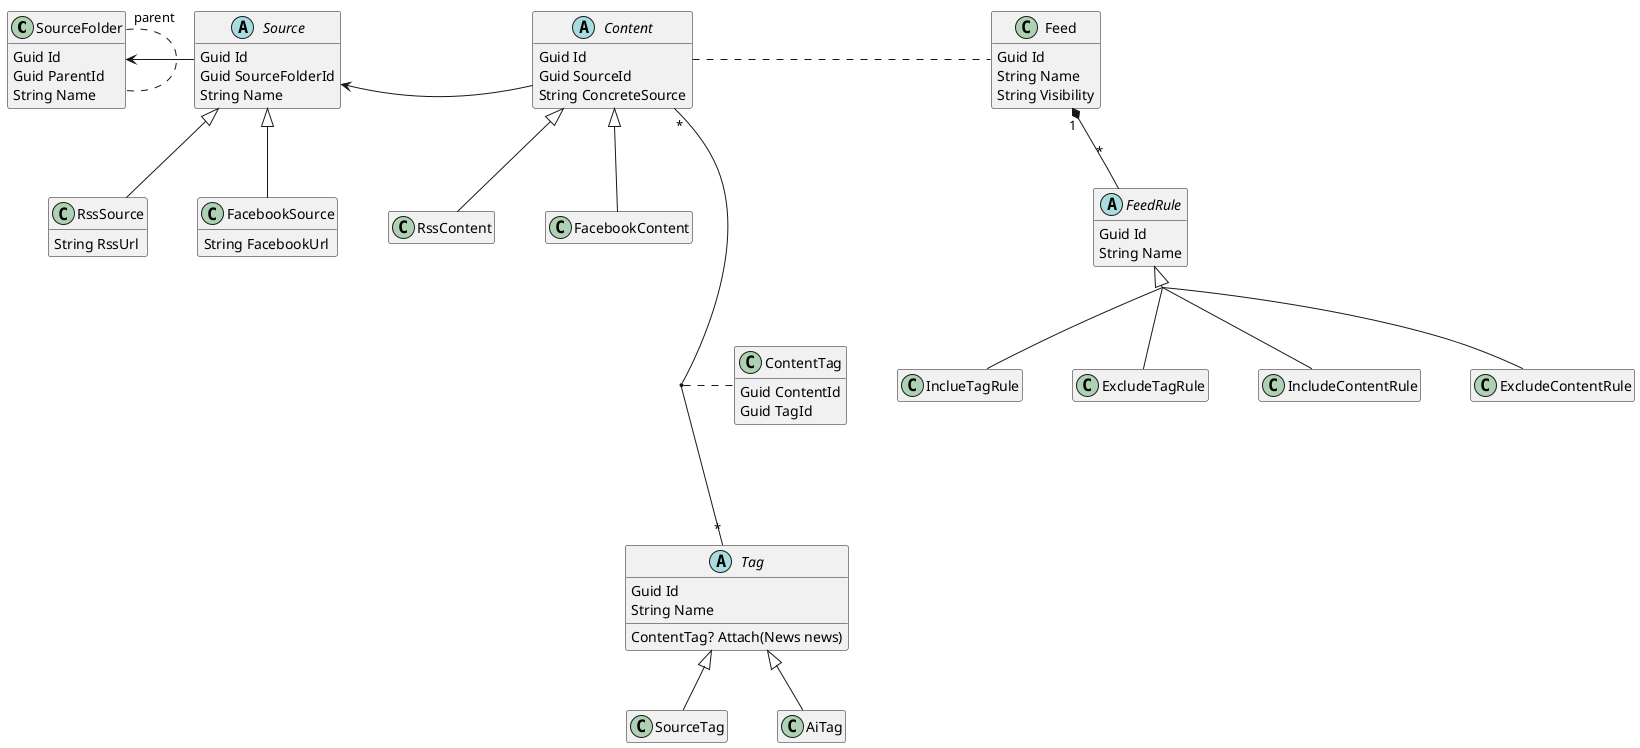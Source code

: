 @startuml System design

skinparam nodesep 50
skinparam groupInheritance 3
hide empty members


'Source
together {
    SourceFolder "parent" .. SourceFolder
    SourceFolder <- Source

    Source <|-- RssSource
    Source <|-- FacebookSource

    class SourceFolder {
        Guid Id
        Guid ParentId
        String Name
    }

    abstract class Source {
        Guid Id
        Guid SourceFolderId
        String Name
    }

    class RssSource {
        String RssUrl
    }

    class FacebookSource {
        String FacebookUrl
    }
}

'Content
together {
    abstract class Content {
        Guid Id
        Guid SourceId
        String ConcreteSource
    }

    Content <|-- RssContent
    Content <|-- FacebookContent
}

'Tags
together {
    Content "*" --- "*" Tag
    (Content, Tag) .. ContentTag

    abstract class Tag {
        Guid Id
        String Name
        ContentTag? Attach(News news)
    }

    class ContentTag {
        Guid ContentId
        Guid TagId
    }

    Tag <|-- SourceTag
    Tag <|-- AiTag
}

'Feed
together {
    Feed "1" *-- "*" FeedRule

    class Feed {
        Guid Id
        String Name
        String Visibility
    }

    abstract class FeedRule {
        Guid Id
        String Name
    }

    FeedRule <|-- InclueTagRule
    FeedRule <|-- ExcludeTagRule
    FeedRule <|-- IncludeContentRule
    FeedRule <|-- ExcludeContentRule
}

Source <- Content
Content .r. Feed

@enduml